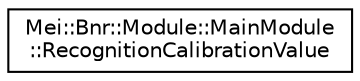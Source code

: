 digraph "Graphical Class Hierarchy"
{
  edge [fontname="Helvetica",fontsize="10",labelfontname="Helvetica",labelfontsize="10"];
  node [fontname="Helvetica",fontsize="10",shape=record];
  rankdir="LR";
  Node1 [label="Mei::Bnr::Module::MainModule\l::RecognitionCalibrationValue",height=0.2,width=0.4,color="black", fillcolor="white", style="filled",URL="$a00099.html",tooltip="MainModule::RecognitionCalibrationValue "];
}
